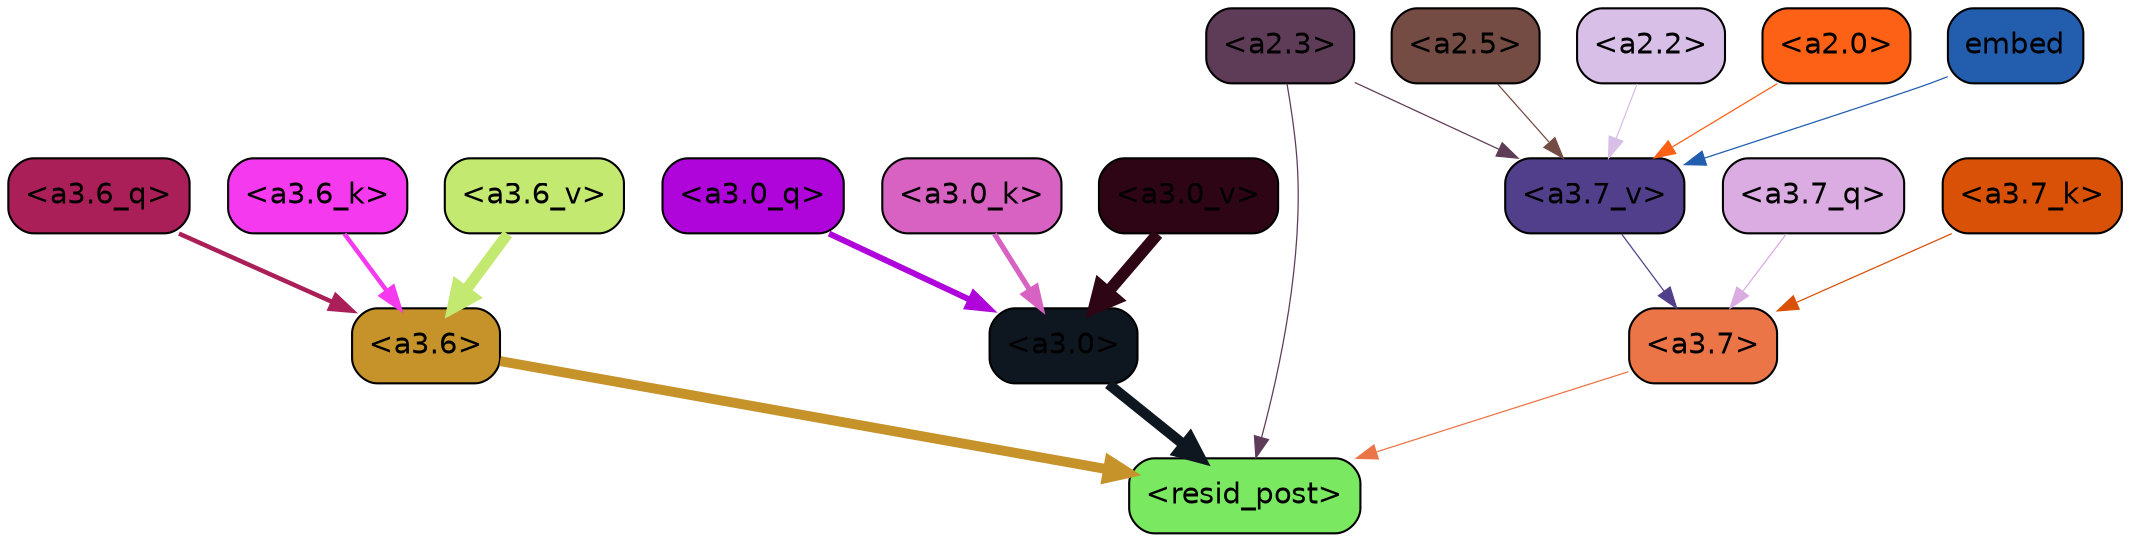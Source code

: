 strict digraph "" {
	graph [bgcolor=transparent,
		layout=dot,
		overlap=false,
		splines=true
	];
	"<a3.7>"	[color=black,
		fillcolor="#ec7548",
		fontname=Helvetica,
		shape=box,
		style="filled, rounded"];
	"<resid_post>"	[color=black,
		fillcolor="#7ae861",
		fontname=Helvetica,
		shape=box,
		style="filled, rounded"];
	"<a3.7>" -> "<resid_post>"	[color="#ec7548",
		penwidth=0.6];
	"<a3.6>"	[color=black,
		fillcolor="#c5932a",
		fontname=Helvetica,
		shape=box,
		style="filled, rounded"];
	"<a3.6>" -> "<resid_post>"	[color="#c5932a",
		penwidth=4.749041676521301];
	"<a3.0>"	[color=black,
		fillcolor="#0e1620",
		fontname=Helvetica,
		shape=box,
		style="filled, rounded"];
	"<a3.0>" -> "<resid_post>"	[color="#0e1620",
		penwidth=5.004215121269226];
	"<a2.3>"	[color=black,
		fillcolor="#5e3c58",
		fontname=Helvetica,
		shape=box,
		style="filled, rounded"];
	"<a2.3>" -> "<resid_post>"	[color="#5e3c58",
		penwidth=0.6];
	"<a3.7_v>"	[color=black,
		fillcolor="#523f8b",
		fontname=Helvetica,
		shape=box,
		style="filled, rounded"];
	"<a2.3>" -> "<a3.7_v>"	[color="#5e3c58",
		penwidth=0.6];
	"<a3.7_q>"	[color=black,
		fillcolor="#daace1",
		fontname=Helvetica,
		shape=box,
		style="filled, rounded"];
	"<a3.7_q>" -> "<a3.7>"	[color="#daace1",
		penwidth=0.6];
	"<a3.6_q>"	[color=black,
		fillcolor="#aa1f57",
		fontname=Helvetica,
		shape=box,
		style="filled, rounded"];
	"<a3.6_q>" -> "<a3.6>"	[color="#aa1f57",
		penwidth=2.160832464694977];
	"<a3.0_q>"	[color=black,
		fillcolor="#af05da",
		fontname=Helvetica,
		shape=box,
		style="filled, rounded"];
	"<a3.0_q>" -> "<a3.0>"	[color="#af05da",
		penwidth=2.870753765106201];
	"<a3.7_k>"	[color=black,
		fillcolor="#d85107",
		fontname=Helvetica,
		shape=box,
		style="filled, rounded"];
	"<a3.7_k>" -> "<a3.7>"	[color="#d85107",
		penwidth=0.6];
	"<a3.6_k>"	[color=black,
		fillcolor="#f439ef",
		fontname=Helvetica,
		shape=box,
		style="filled, rounded"];
	"<a3.6_k>" -> "<a3.6>"	[color="#f439ef",
		penwidth=2.13908451795578];
	"<a3.0_k>"	[color=black,
		fillcolor="#d762c2",
		fontname=Helvetica,
		shape=box,
		style="filled, rounded"];
	"<a3.0_k>" -> "<a3.0>"	[color="#d762c2",
		penwidth=2.520303964614868];
	"<a3.7_v>" -> "<a3.7>"	[color="#523f8b",
		penwidth=0.6];
	"<a3.6_v>"	[color=black,
		fillcolor="#c4e971",
		fontname=Helvetica,
		shape=box,
		style="filled, rounded"];
	"<a3.6_v>" -> "<a3.6>"	[color="#c4e971",
		penwidth=5.297133803367615];
	"<a3.0_v>"	[color=black,
		fillcolor="#2e0515",
		fontname=Helvetica,
		shape=box,
		style="filled, rounded"];
	"<a3.0_v>" -> "<a3.0>"	[color="#2e0515",
		penwidth=5.680712580680847];
	"<a2.5>"	[color=black,
		fillcolor="#744c43",
		fontname=Helvetica,
		shape=box,
		style="filled, rounded"];
	"<a2.5>" -> "<a3.7_v>"	[color="#744c43",
		penwidth=0.6];
	"<a2.2>"	[color=black,
		fillcolor="#d8bfe7",
		fontname=Helvetica,
		shape=box,
		style="filled, rounded"];
	"<a2.2>" -> "<a3.7_v>"	[color="#d8bfe7",
		penwidth=0.6];
	"<a2.0>"	[color=black,
		fillcolor="#fc6116",
		fontname=Helvetica,
		shape=box,
		style="filled, rounded"];
	"<a2.0>" -> "<a3.7_v>"	[color="#fc6116",
		penwidth=0.6];
	embed	[color=black,
		fillcolor="#225dae",
		fontname=Helvetica,
		shape=box,
		style="filled, rounded"];
	embed -> "<a3.7_v>"	[color="#225dae",
		penwidth=0.6];
}
